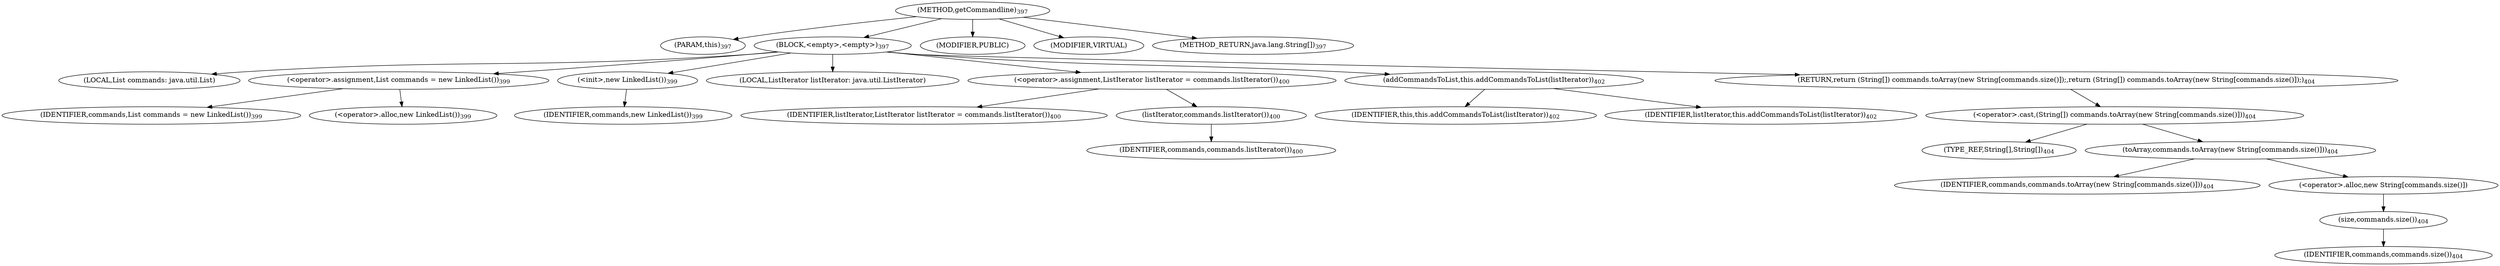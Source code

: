 digraph "getCommandline" {  
"845" [label = <(METHOD,getCommandline)<SUB>397</SUB>> ]
"38" [label = <(PARAM,this)<SUB>397</SUB>> ]
"846" [label = <(BLOCK,&lt;empty&gt;,&lt;empty&gt;)<SUB>397</SUB>> ]
"36" [label = <(LOCAL,List commands: java.util.List)> ]
"847" [label = <(&lt;operator&gt;.assignment,List commands = new LinkedList())<SUB>399</SUB>> ]
"848" [label = <(IDENTIFIER,commands,List commands = new LinkedList())<SUB>399</SUB>> ]
"849" [label = <(&lt;operator&gt;.alloc,new LinkedList())<SUB>399</SUB>> ]
"850" [label = <(&lt;init&gt;,new LinkedList())<SUB>399</SUB>> ]
"35" [label = <(IDENTIFIER,commands,new LinkedList())<SUB>399</SUB>> ]
"851" [label = <(LOCAL,ListIterator listIterator: java.util.ListIterator)> ]
"852" [label = <(&lt;operator&gt;.assignment,ListIterator listIterator = commands.listIterator())<SUB>400</SUB>> ]
"853" [label = <(IDENTIFIER,listIterator,ListIterator listIterator = commands.listIterator())<SUB>400</SUB>> ]
"854" [label = <(listIterator,commands.listIterator())<SUB>400</SUB>> ]
"855" [label = <(IDENTIFIER,commands,commands.listIterator())<SUB>400</SUB>> ]
"856" [label = <(addCommandsToList,this.addCommandsToList(listIterator))<SUB>402</SUB>> ]
"37" [label = <(IDENTIFIER,this,this.addCommandsToList(listIterator))<SUB>402</SUB>> ]
"857" [label = <(IDENTIFIER,listIterator,this.addCommandsToList(listIterator))<SUB>402</SUB>> ]
"858" [label = <(RETURN,return (String[]) commands.toArray(new String[commands.size()]);,return (String[]) commands.toArray(new String[commands.size()]);)<SUB>404</SUB>> ]
"859" [label = <(&lt;operator&gt;.cast,(String[]) commands.toArray(new String[commands.size()]))<SUB>404</SUB>> ]
"860" [label = <(TYPE_REF,String[],String[])<SUB>404</SUB>> ]
"861" [label = <(toArray,commands.toArray(new String[commands.size()]))<SUB>404</SUB>> ]
"862" [label = <(IDENTIFIER,commands,commands.toArray(new String[commands.size()]))<SUB>404</SUB>> ]
"863" [label = <(&lt;operator&gt;.alloc,new String[commands.size()])> ]
"864" [label = <(size,commands.size())<SUB>404</SUB>> ]
"865" [label = <(IDENTIFIER,commands,commands.size())<SUB>404</SUB>> ]
"866" [label = <(MODIFIER,PUBLIC)> ]
"867" [label = <(MODIFIER,VIRTUAL)> ]
"868" [label = <(METHOD_RETURN,java.lang.String[])<SUB>397</SUB>> ]
  "845" -> "38" 
  "845" -> "846" 
  "845" -> "866" 
  "845" -> "867" 
  "845" -> "868" 
  "846" -> "36" 
  "846" -> "847" 
  "846" -> "850" 
  "846" -> "851" 
  "846" -> "852" 
  "846" -> "856" 
  "846" -> "858" 
  "847" -> "848" 
  "847" -> "849" 
  "850" -> "35" 
  "852" -> "853" 
  "852" -> "854" 
  "854" -> "855" 
  "856" -> "37" 
  "856" -> "857" 
  "858" -> "859" 
  "859" -> "860" 
  "859" -> "861" 
  "861" -> "862" 
  "861" -> "863" 
  "863" -> "864" 
  "864" -> "865" 
}
